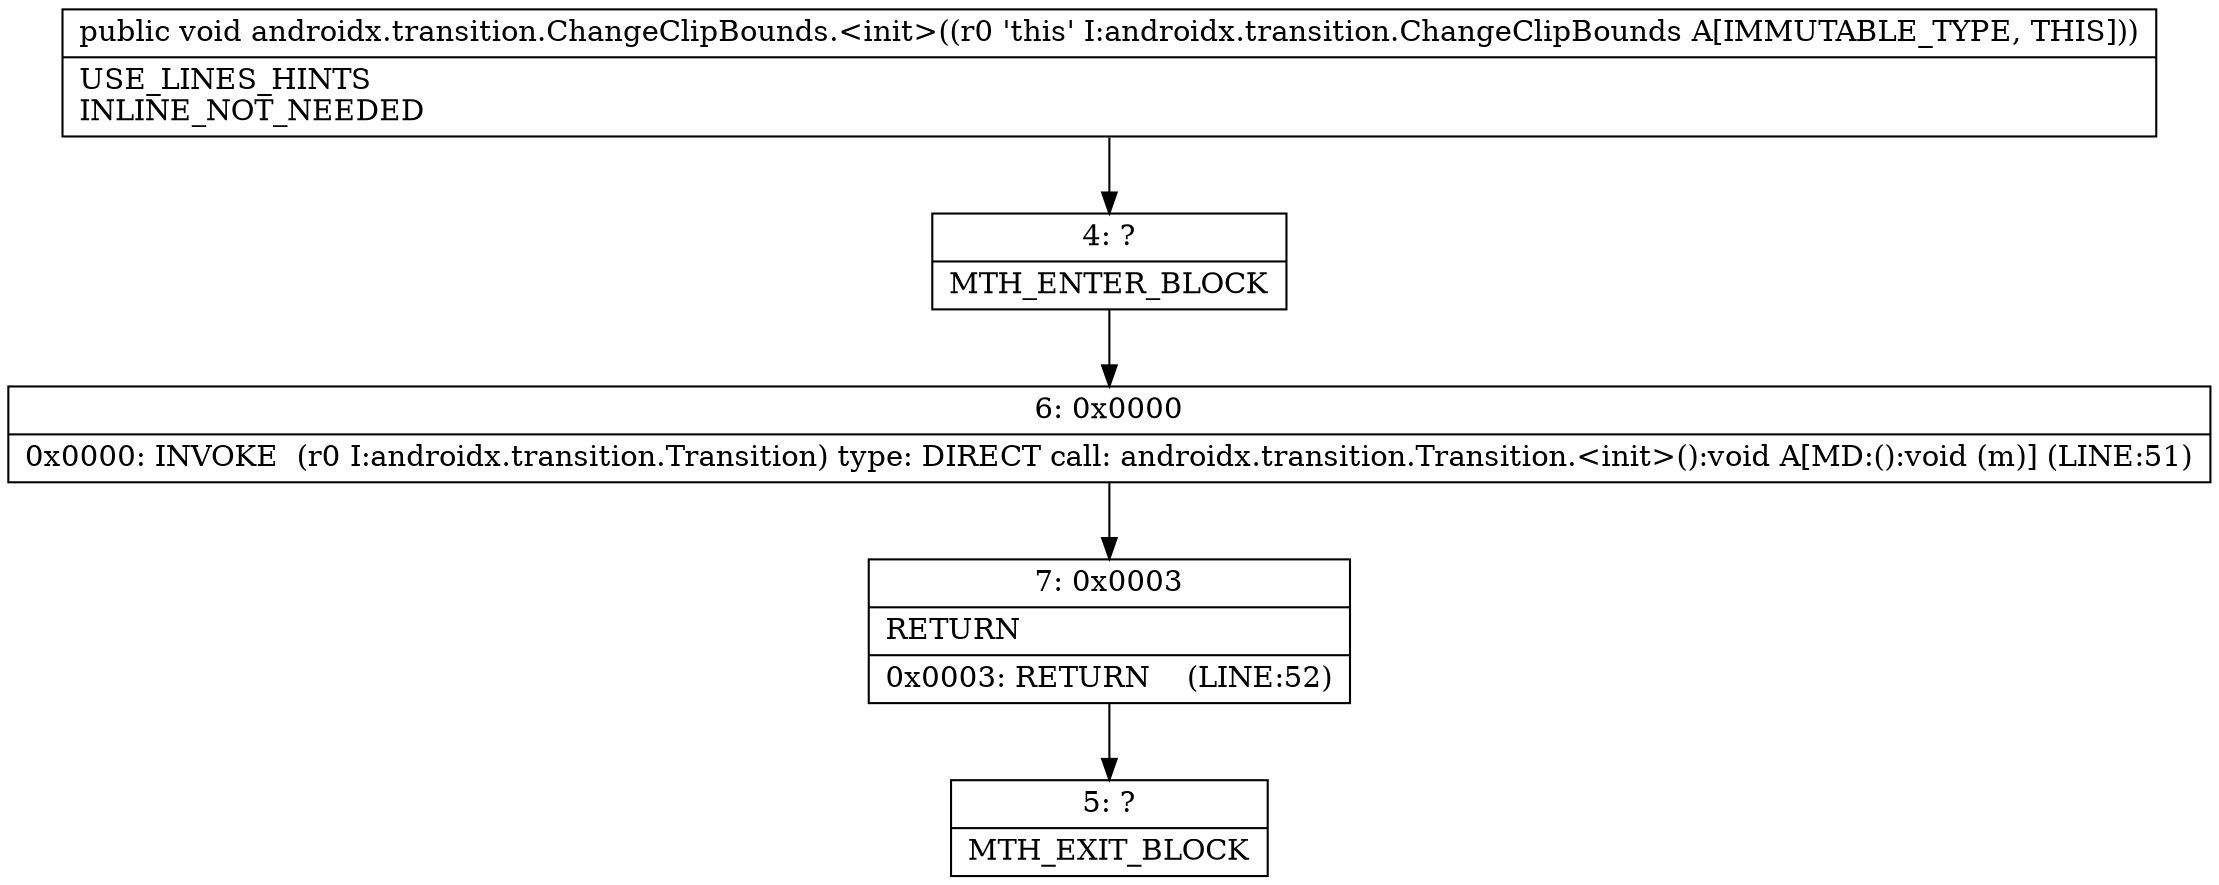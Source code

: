 digraph "CFG forandroidx.transition.ChangeClipBounds.\<init\>()V" {
Node_4 [shape=record,label="{4\:\ ?|MTH_ENTER_BLOCK\l}"];
Node_6 [shape=record,label="{6\:\ 0x0000|0x0000: INVOKE  (r0 I:androidx.transition.Transition) type: DIRECT call: androidx.transition.Transition.\<init\>():void A[MD:():void (m)] (LINE:51)\l}"];
Node_7 [shape=record,label="{7\:\ 0x0003|RETURN\l|0x0003: RETURN    (LINE:52)\l}"];
Node_5 [shape=record,label="{5\:\ ?|MTH_EXIT_BLOCK\l}"];
MethodNode[shape=record,label="{public void androidx.transition.ChangeClipBounds.\<init\>((r0 'this' I:androidx.transition.ChangeClipBounds A[IMMUTABLE_TYPE, THIS]))  | USE_LINES_HINTS\lINLINE_NOT_NEEDED\l}"];
MethodNode -> Node_4;Node_4 -> Node_6;
Node_6 -> Node_7;
Node_7 -> Node_5;
}

